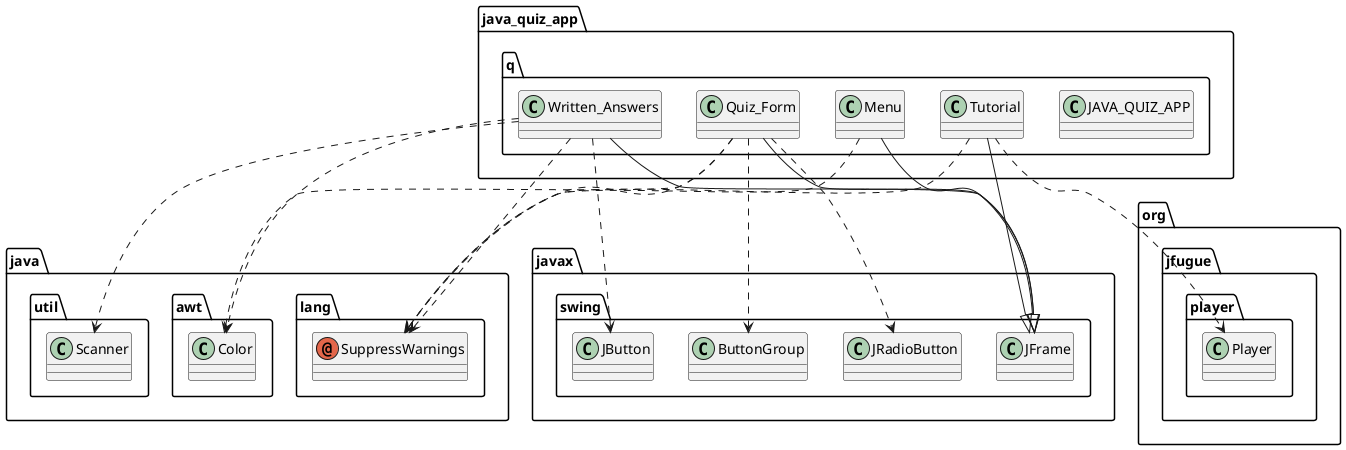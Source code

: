 @startuml
annotation java.lang.SuppressWarnings
class java.awt.Color
class java.util.Scanner
class java_quiz_app.q.JAVA_QUIZ_APP
class java_quiz_app.q.Menu
class java_quiz_app.q.Quiz_Form
class java_quiz_app.q.Tutorial
class java_quiz_app.q.Written_Answers
class javax.swing.ButtonGroup
class javax.swing.JButton
class javax.swing.JFrame
class javax.swing.JRadioButton
class org.jfugue.player.Player
java_quiz_app.q.Menu ..> java.lang.SuppressWarnings
java_quiz_app.q.Menu --|> javax.swing.JFrame
java_quiz_app.q.Quiz_Form ..> java.lang.SuppressWarnings
java_quiz_app.q.Quiz_Form ..> java.awt.Color
java_quiz_app.q.Quiz_Form ..> javax.swing.ButtonGroup
java_quiz_app.q.Quiz_Form --|> javax.swing.JFrame
java_quiz_app.q.Quiz_Form ..> javax.swing.JRadioButton
java_quiz_app.q.Tutorial ..> java.lang.SuppressWarnings
java_quiz_app.q.Tutorial --|> javax.swing.JFrame
java_quiz_app.q.Tutorial ..> org.jfugue.player.Player
java_quiz_app.q.Written_Answers ..> java.lang.SuppressWarnings
java_quiz_app.q.Written_Answers ..> java.awt.Color
java_quiz_app.q.Written_Answers ..> java.util.Scanner
java_quiz_app.q.Written_Answers ..> javax.swing.JButton
java_quiz_app.q.Written_Answers --|> javax.swing.JFrame
@enduml